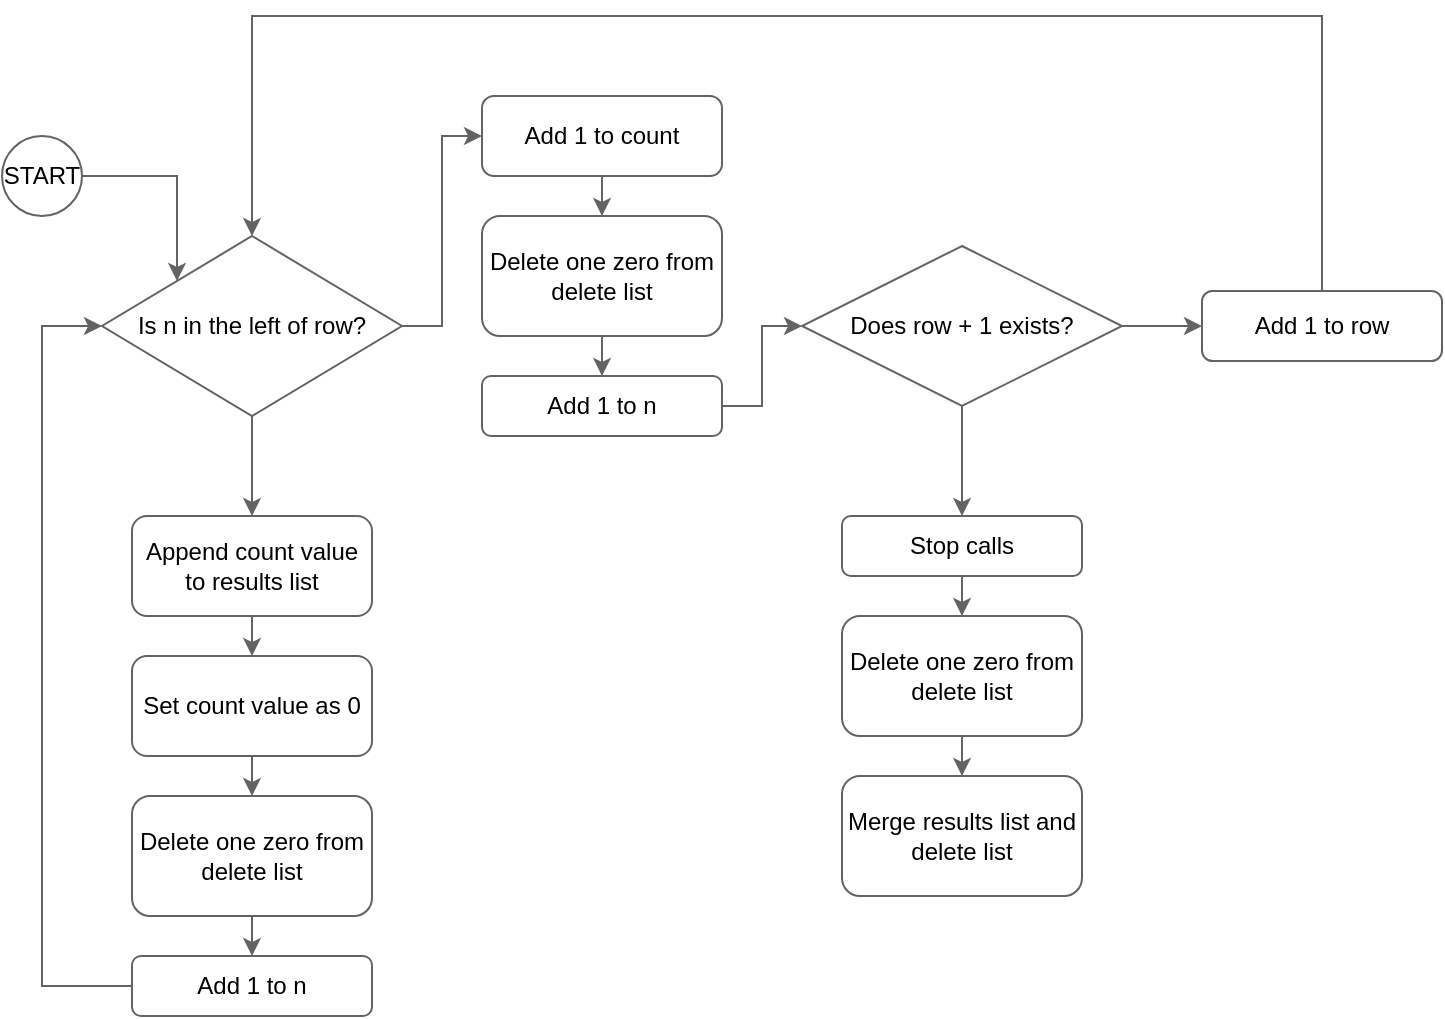 <mxfile>
    <diagram name="Página-1" id="5_GZvxulszdD-nfJUpY4">
        <mxGraphModel dx="1160" dy="568" grid="1" gridSize="10" guides="1" tooltips="1" connect="1" arrows="1" fold="1" page="1" pageScale="1" pageWidth="827" pageHeight="1169" math="0" shadow="0">
            <root>
                <mxCell id="0"/>
                <mxCell id="1" parent="0"/>
                <mxCell id="S3fYBKhmqbnuXUQS7ZH8-14" style="edgeStyle=orthogonalEdgeStyle;rounded=0;orthogonalLoop=1;jettySize=auto;html=1;exitX=1;exitY=0.5;exitDx=0;exitDy=0;entryX=0;entryY=0.5;entryDx=0;entryDy=0;strokeColor=#636363;" parent="1" source="S3fYBKhmqbnuXUQS7ZH8-10" target="S3fYBKhmqbnuXUQS7ZH8-33" edge="1">
                    <mxGeometry relative="1" as="geometry"/>
                </mxCell>
                <mxCell id="S3fYBKhmqbnuXUQS7ZH8-16" style="edgeStyle=orthogonalEdgeStyle;rounded=0;orthogonalLoop=1;jettySize=auto;html=1;exitX=0.5;exitY=1;exitDx=0;exitDy=0;entryX=0.5;entryY=0;entryDx=0;entryDy=0;strokeColor=#636363;" parent="1" source="S3fYBKhmqbnuXUQS7ZH8-10" target="S3fYBKhmqbnuXUQS7ZH8-13" edge="1">
                    <mxGeometry relative="1" as="geometry"/>
                </mxCell>
                <mxCell id="S3fYBKhmqbnuXUQS7ZH8-10" value="Is n in the left of row?" style="rhombus;whiteSpace=wrap;html=1;strokeColor=#636363;" parent="1" vertex="1">
                    <mxGeometry x="130" y="170" width="150" height="90" as="geometry"/>
                </mxCell>
                <mxCell id="S3fYBKhmqbnuXUQS7ZH8-28" style="edgeStyle=orthogonalEdgeStyle;rounded=0;orthogonalLoop=1;jettySize=auto;html=1;exitX=0.5;exitY=0;exitDx=0;exitDy=0;entryX=0.5;entryY=0;entryDx=0;entryDy=0;strokeColor=#636363;" parent="1" source="S3fYBKhmqbnuXUQS7ZH8-12" target="S3fYBKhmqbnuXUQS7ZH8-10" edge="1">
                    <mxGeometry relative="1" as="geometry">
                        <Array as="points">
                            <mxPoint x="740" y="60"/>
                            <mxPoint x="205" y="60"/>
                        </Array>
                    </mxGeometry>
                </mxCell>
                <mxCell id="S3fYBKhmqbnuXUQS7ZH8-12" value="Add 1 to row" style="rounded=1;whiteSpace=wrap;html=1;strokeColor=#636363;" parent="1" vertex="1">
                    <mxGeometry x="680" y="197.5" width="120" height="35" as="geometry"/>
                </mxCell>
                <mxCell id="11" style="edgeStyle=orthogonalEdgeStyle;rounded=0;html=1;exitX=0.5;exitY=1;exitDx=0;exitDy=0;strokeColor=#636363;" parent="1" source="S3fYBKhmqbnuXUQS7ZH8-13" target="10" edge="1">
                    <mxGeometry relative="1" as="geometry"/>
                </mxCell>
                <mxCell id="S3fYBKhmqbnuXUQS7ZH8-13" value="Append count value to results list" style="rounded=1;whiteSpace=wrap;html=1;strokeColor=#636363;" parent="1" vertex="1">
                    <mxGeometry x="145" y="310" width="120" height="50" as="geometry"/>
                </mxCell>
                <mxCell id="S3fYBKhmqbnuXUQS7ZH8-15" value="yes" style="text;html=1;align=center;verticalAlign=middle;resizable=0;points=[];autosize=1;strokeColor=none;fillColor=none;fontColor=#FFFFFF;spacing=2;fontStyle=1;fontSize=11;" parent="1" vertex="1">
                    <mxGeometry x="265" y="145" width="40" height="30" as="geometry"/>
                </mxCell>
                <mxCell id="S3fYBKhmqbnuXUQS7ZH8-17" value="no" style="text;html=1;align=center;verticalAlign=middle;resizable=0;points=[];autosize=1;strokeColor=none;fillColor=none;spacing=2;fontStyle=1;fontSize=11;fontColor=#FFFFFF;" parent="1" vertex="1">
                    <mxGeometry x="200" y="270" width="40" height="30" as="geometry"/>
                </mxCell>
                <mxCell id="S3fYBKhmqbnuXUQS7ZH8-27" style="edgeStyle=orthogonalEdgeStyle;rounded=0;orthogonalLoop=1;jettySize=auto;html=1;exitX=0.5;exitY=1;exitDx=0;exitDy=0;entryX=0.5;entryY=0;entryDx=0;entryDy=0;strokeColor=#636363;" parent="1" source="S3fYBKhmqbnuXUQS7ZH8-24" target="S3fYBKhmqbnuXUQS7ZH8-26" edge="1">
                    <mxGeometry relative="1" as="geometry"/>
                </mxCell>
                <mxCell id="S3fYBKhmqbnuXUQS7ZH8-29" style="edgeStyle=orthogonalEdgeStyle;rounded=0;orthogonalLoop=1;jettySize=auto;html=1;exitX=1;exitY=0.5;exitDx=0;exitDy=0;entryX=0;entryY=0.5;entryDx=0;entryDy=0;strokeColor=#636363;" parent="1" source="S3fYBKhmqbnuXUQS7ZH8-24" target="S3fYBKhmqbnuXUQS7ZH8-12" edge="1">
                    <mxGeometry relative="1" as="geometry"/>
                </mxCell>
                <mxCell id="S3fYBKhmqbnuXUQS7ZH8-24" value="Does row + 1 exists?" style="rhombus;whiteSpace=wrap;html=1;strokeColor=#636363;" parent="1" vertex="1">
                    <mxGeometry x="480" y="175" width="160" height="80" as="geometry"/>
                </mxCell>
                <mxCell id="17" style="edgeStyle=orthogonalEdgeStyle;rounded=0;html=1;exitX=0.5;exitY=1;exitDx=0;exitDy=0;entryX=0.5;entryY=0;entryDx=0;entryDy=0;strokeColor=#636363;" parent="1" source="S3fYBKhmqbnuXUQS7ZH8-26" target="16" edge="1">
                    <mxGeometry relative="1" as="geometry"/>
                </mxCell>
                <mxCell id="S3fYBKhmqbnuXUQS7ZH8-26" value="Stop calls" style="rounded=1;whiteSpace=wrap;html=1;fillColor=default;strokeColor=#636363;" parent="1" vertex="1">
                    <mxGeometry x="500" y="310" width="120" height="30" as="geometry"/>
                </mxCell>
                <mxCell id="S3fYBKhmqbnuXUQS7ZH8-30" value="yes" style="text;html=1;align=center;verticalAlign=middle;resizable=0;points=[];autosize=1;strokeColor=none;fillColor=none;fontColor=#FFFFFF;spacing=2;fontStyle=1;fontSize=11;" parent="1" vertex="1">
                    <mxGeometry x="640" y="190" width="40" height="30" as="geometry"/>
                </mxCell>
                <mxCell id="S3fYBKhmqbnuXUQS7ZH8-31" value="no" style="text;html=1;align=center;verticalAlign=middle;resizable=0;points=[];autosize=1;strokeColor=none;fillColor=none;fontColor=#FFFFFF;spacing=2;fontStyle=1;fontSize=11;" parent="1" vertex="1">
                    <mxGeometry x="530" y="270" width="40" height="30" as="geometry"/>
                </mxCell>
                <mxCell id="S3fYBKhmqbnuXUQS7ZH8-34" style="edgeStyle=orthogonalEdgeStyle;rounded=0;orthogonalLoop=1;jettySize=auto;html=1;entryX=0;entryY=0.5;entryDx=0;entryDy=0;strokeColor=#636363;" parent="1" source="5" target="S3fYBKhmqbnuXUQS7ZH8-24" edge="1">
                    <mxGeometry relative="1" as="geometry"/>
                </mxCell>
                <mxCell id="6" style="edgeStyle=orthogonalEdgeStyle;rounded=0;html=1;exitX=0.5;exitY=1;exitDx=0;exitDy=0;entryX=0.5;entryY=0;entryDx=0;entryDy=0;strokeColor=#636363;" parent="1" source="S3fYBKhmqbnuXUQS7ZH8-33" target="4" edge="1">
                    <mxGeometry relative="1" as="geometry"/>
                </mxCell>
                <mxCell id="S3fYBKhmqbnuXUQS7ZH8-33" value="Add 1 to count" style="rounded=1;whiteSpace=wrap;html=1;strokeColor=#636363;" parent="1" vertex="1">
                    <mxGeometry x="320" y="100" width="120" height="40" as="geometry"/>
                </mxCell>
                <mxCell id="S3fYBKhmqbnuXUQS7ZH8-37" value="Merge results list and delete list" style="rounded=1;whiteSpace=wrap;html=1;strokeColor=#636363;" parent="1" vertex="1">
                    <mxGeometry x="500" y="440" width="120" height="60" as="geometry"/>
                </mxCell>
                <mxCell id="3" style="edgeStyle=orthogonalEdgeStyle;html=1;exitX=1;exitY=0.5;exitDx=0;exitDy=0;entryX=0;entryY=0;entryDx=0;entryDy=0;rounded=0;strokeColor=#636363;" parent="1" source="S3fYBKhmqbnuXUQS7ZH8-39" target="S3fYBKhmqbnuXUQS7ZH8-10" edge="1">
                    <mxGeometry relative="1" as="geometry"/>
                </mxCell>
                <mxCell id="S3fYBKhmqbnuXUQS7ZH8-39" value="START" style="ellipse;whiteSpace=wrap;html=1;strokeColor=#636363;" parent="1" vertex="1">
                    <mxGeometry x="80" y="120" width="40" height="40" as="geometry"/>
                </mxCell>
                <mxCell id="7" style="edgeStyle=orthogonalEdgeStyle;rounded=0;html=1;exitX=0.5;exitY=1;exitDx=0;exitDy=0;entryX=0.5;entryY=0;entryDx=0;entryDy=0;strokeColor=#636363;" parent="1" source="4" target="5" edge="1">
                    <mxGeometry relative="1" as="geometry"/>
                </mxCell>
                <mxCell id="4" value="Delete one zero from delete list" style="rounded=1;whiteSpace=wrap;html=1;strokeColor=#636363;" parent="1" vertex="1">
                    <mxGeometry x="320" y="160" width="120" height="60" as="geometry"/>
                </mxCell>
                <mxCell id="5" value="Add 1 to n" style="rounded=1;whiteSpace=wrap;html=1;strokeColor=#636363;" parent="1" vertex="1">
                    <mxGeometry x="320" y="240" width="120" height="30" as="geometry"/>
                </mxCell>
                <mxCell id="13" style="edgeStyle=orthogonalEdgeStyle;rounded=0;html=1;exitX=0.5;exitY=1;exitDx=0;exitDy=0;entryX=0.5;entryY=0;entryDx=0;entryDy=0;strokeColor=#636363;" parent="1" source="8" target="9" edge="1">
                    <mxGeometry relative="1" as="geometry"/>
                </mxCell>
                <mxCell id="8" value="Delete one zero from delete list" style="rounded=1;whiteSpace=wrap;html=1;strokeColor=#636363;" parent="1" vertex="1">
                    <mxGeometry x="145" y="450" width="120" height="60" as="geometry"/>
                </mxCell>
                <mxCell id="15" style="edgeStyle=orthogonalEdgeStyle;rounded=0;html=1;exitX=0;exitY=0.5;exitDx=0;exitDy=0;entryX=0;entryY=0.5;entryDx=0;entryDy=0;strokeColor=#636363;" parent="1" source="9" target="S3fYBKhmqbnuXUQS7ZH8-10" edge="1">
                    <mxGeometry relative="1" as="geometry">
                        <Array as="points">
                            <mxPoint x="100" y="545"/>
                            <mxPoint x="100" y="215"/>
                        </Array>
                    </mxGeometry>
                </mxCell>
                <mxCell id="9" value="Add 1 to n" style="rounded=1;whiteSpace=wrap;html=1;strokeColor=#636363;" parent="1" vertex="1">
                    <mxGeometry x="145" y="530" width="120" height="30" as="geometry"/>
                </mxCell>
                <mxCell id="12" style="edgeStyle=orthogonalEdgeStyle;rounded=0;html=1;exitX=0.5;exitY=1;exitDx=0;exitDy=0;entryX=0.5;entryY=0;entryDx=0;entryDy=0;strokeColor=#636363;" parent="1" source="10" target="8" edge="1">
                    <mxGeometry relative="1" as="geometry"/>
                </mxCell>
                <mxCell id="10" value="Set count value as 0" style="rounded=1;whiteSpace=wrap;html=1;strokeColor=#636363;" parent="1" vertex="1">
                    <mxGeometry x="145" y="380" width="120" height="50" as="geometry"/>
                </mxCell>
                <mxCell id="18" style="edgeStyle=orthogonalEdgeStyle;rounded=0;html=1;exitX=0.5;exitY=1;exitDx=0;exitDy=0;entryX=0.5;entryY=0;entryDx=0;entryDy=0;strokeColor=#636363;" parent="1" source="16" target="S3fYBKhmqbnuXUQS7ZH8-37" edge="1">
                    <mxGeometry relative="1" as="geometry"/>
                </mxCell>
                <mxCell id="16" value="Delete one zero from delete list" style="rounded=1;whiteSpace=wrap;html=1;strokeColor=#636363;" parent="1" vertex="1">
                    <mxGeometry x="500" y="360" width="120" height="60" as="geometry"/>
                </mxCell>
            </root>
        </mxGraphModel>
    </diagram>
</mxfile>